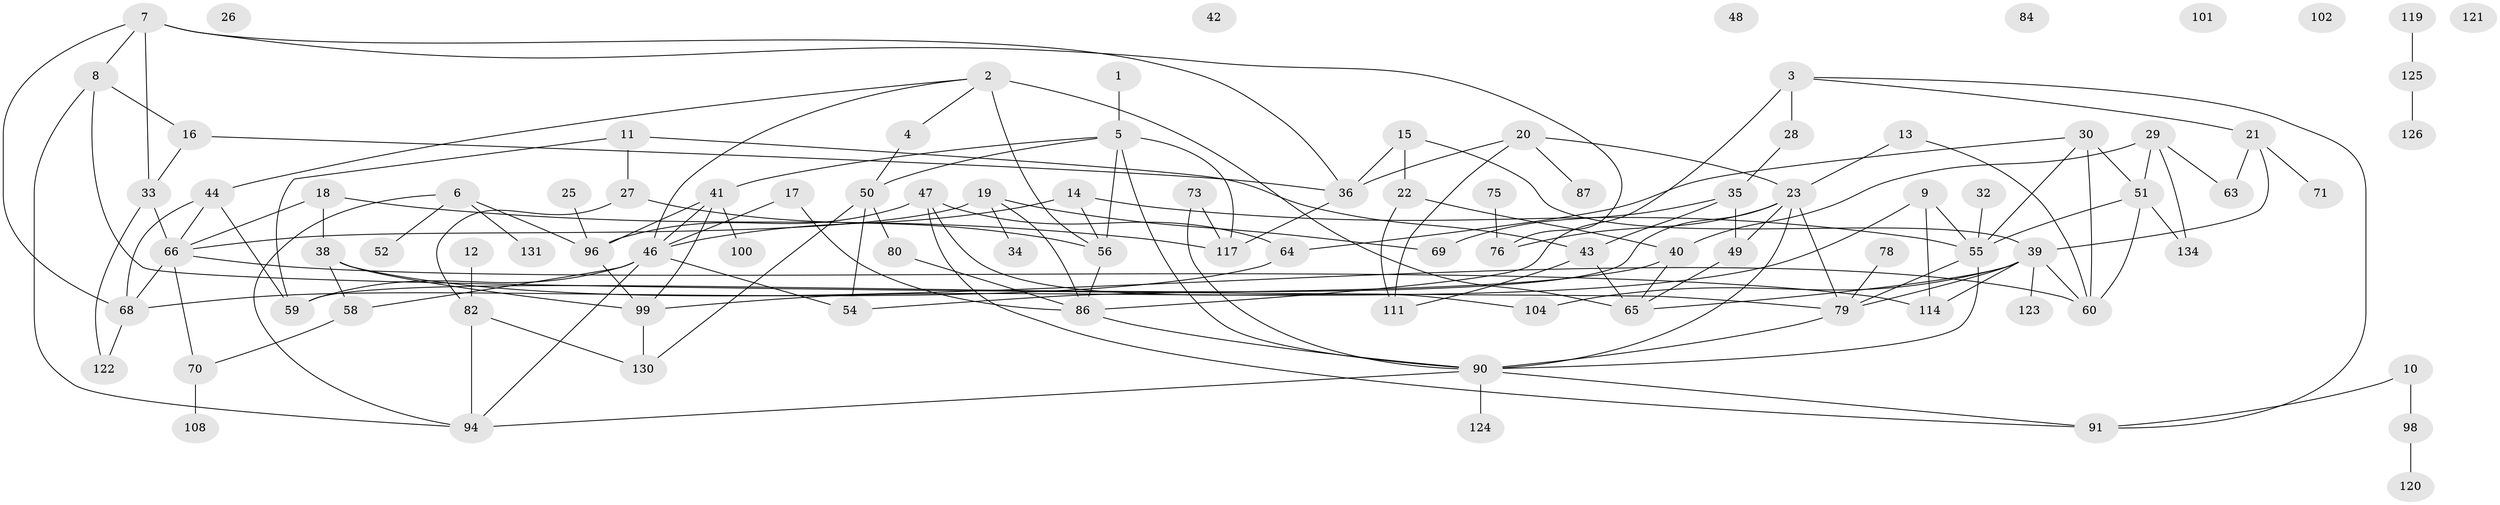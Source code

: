 // Generated by graph-tools (version 1.1) at 2025/23/03/03/25 07:23:27]
// undirected, 97 vertices, 151 edges
graph export_dot {
graph [start="1"]
  node [color=gray90,style=filled];
  1;
  2 [super="+61"];
  3 [super="+88"];
  4 [super="+67"];
  5 [super="+24"];
  6;
  7 [super="+106"];
  8 [super="+105"];
  9;
  10;
  11;
  12;
  13;
  14 [super="+93"];
  15;
  16 [super="+133"];
  17;
  18;
  19 [super="+57"];
  20 [super="+31"];
  21 [super="+62"];
  22 [super="+118"];
  23 [super="+45"];
  25;
  26;
  27 [super="+83"];
  28;
  29;
  30;
  32;
  33 [super="+127"];
  34;
  35 [super="+37"];
  36 [super="+110"];
  38 [super="+128"];
  39 [super="+115"];
  40 [super="+132"];
  41 [super="+53"];
  42;
  43 [super="+72"];
  44 [super="+74"];
  46 [super="+97"];
  47 [super="+89"];
  48;
  49 [super="+129"];
  50 [super="+95"];
  51 [super="+85"];
  52;
  54;
  55 [super="+92"];
  56;
  58;
  59 [super="+136"];
  60;
  63;
  64;
  65 [super="+77"];
  66 [super="+109"];
  68 [super="+107"];
  69;
  70;
  71;
  73;
  75;
  76;
  78;
  79 [super="+81"];
  80;
  82 [super="+116"];
  84;
  86 [super="+135"];
  87;
  90 [super="+103"];
  91;
  94;
  96 [super="+112"];
  98;
  99 [super="+113"];
  100;
  101;
  102;
  104;
  108;
  111;
  114;
  117;
  119;
  120;
  121;
  122;
  123;
  124;
  125;
  126;
  130;
  131;
  134;
  1 -- 5;
  2 -- 56;
  2 -- 65 [weight=2];
  2 -- 4;
  2 -- 46;
  2 -- 44;
  3 -- 21;
  3 -- 28 [weight=2];
  3 -- 91;
  3 -- 86;
  4 -- 50;
  5 -- 41;
  5 -- 50;
  5 -- 56;
  5 -- 117;
  5 -- 90;
  6 -- 52;
  6 -- 94;
  6 -- 96;
  6 -- 131;
  7 -- 76;
  7 -- 33;
  7 -- 36;
  7 -- 68;
  7 -- 8;
  8 -- 16;
  8 -- 79 [weight=2];
  8 -- 94;
  9 -- 55;
  9 -- 114;
  9 -- 99;
  10 -- 91;
  10 -- 98;
  11 -- 27;
  11 -- 43;
  11 -- 59;
  12 -- 82;
  13 -- 60;
  13 -- 23;
  14 -- 55;
  14 -- 56;
  14 -- 46;
  15 -- 39;
  15 -- 36;
  15 -- 22;
  16 -- 33;
  16 -- 36;
  17 -- 46;
  17 -- 86;
  18 -- 38;
  18 -- 117;
  18 -- 66;
  19 -- 66;
  19 -- 69;
  19 -- 34;
  19 -- 86;
  20 -- 36;
  20 -- 111;
  20 -- 87;
  20 -- 23;
  21 -- 39;
  21 -- 63;
  21 -- 71;
  22 -- 40 [weight=2];
  22 -- 111;
  23 -- 90;
  23 -- 49;
  23 -- 59;
  23 -- 76;
  23 -- 79;
  25 -- 96;
  27 -- 56;
  27 -- 82;
  28 -- 35;
  29 -- 40;
  29 -- 63;
  29 -- 134;
  29 -- 51;
  30 -- 51;
  30 -- 55;
  30 -- 60;
  30 -- 64;
  32 -- 55;
  33 -- 122;
  33 -- 66;
  35 -- 49;
  35 -- 69;
  35 -- 43;
  36 -- 117;
  38 -- 58;
  38 -- 60;
  38 -- 99;
  39 -- 65;
  39 -- 79;
  39 -- 123;
  39 -- 104;
  39 -- 114;
  39 -- 60;
  40 -- 54;
  40 -- 65;
  41 -- 96;
  41 -- 100;
  41 -- 46;
  41 -- 99;
  43 -- 65;
  43 -- 111;
  44 -- 68;
  44 -- 59;
  44 -- 66;
  46 -- 54;
  46 -- 58;
  46 -- 94;
  46 -- 59;
  47 -- 91;
  47 -- 104;
  47 -- 64;
  47 -- 96;
  49 -- 65;
  50 -- 80;
  50 -- 54;
  50 -- 130;
  51 -- 134;
  51 -- 60;
  51 -- 55;
  55 -- 90;
  55 -- 79;
  56 -- 86;
  58 -- 70;
  64 -- 68;
  66 -- 68;
  66 -- 114;
  66 -- 70;
  68 -- 122;
  70 -- 108;
  73 -- 117;
  73 -- 90;
  75 -- 76;
  78 -- 79;
  79 -- 90;
  80 -- 86;
  82 -- 130;
  82 -- 94;
  86 -- 90;
  90 -- 91;
  90 -- 124;
  90 -- 94;
  96 -- 99;
  98 -- 120;
  99 -- 130;
  119 -- 125;
  125 -- 126;
}
